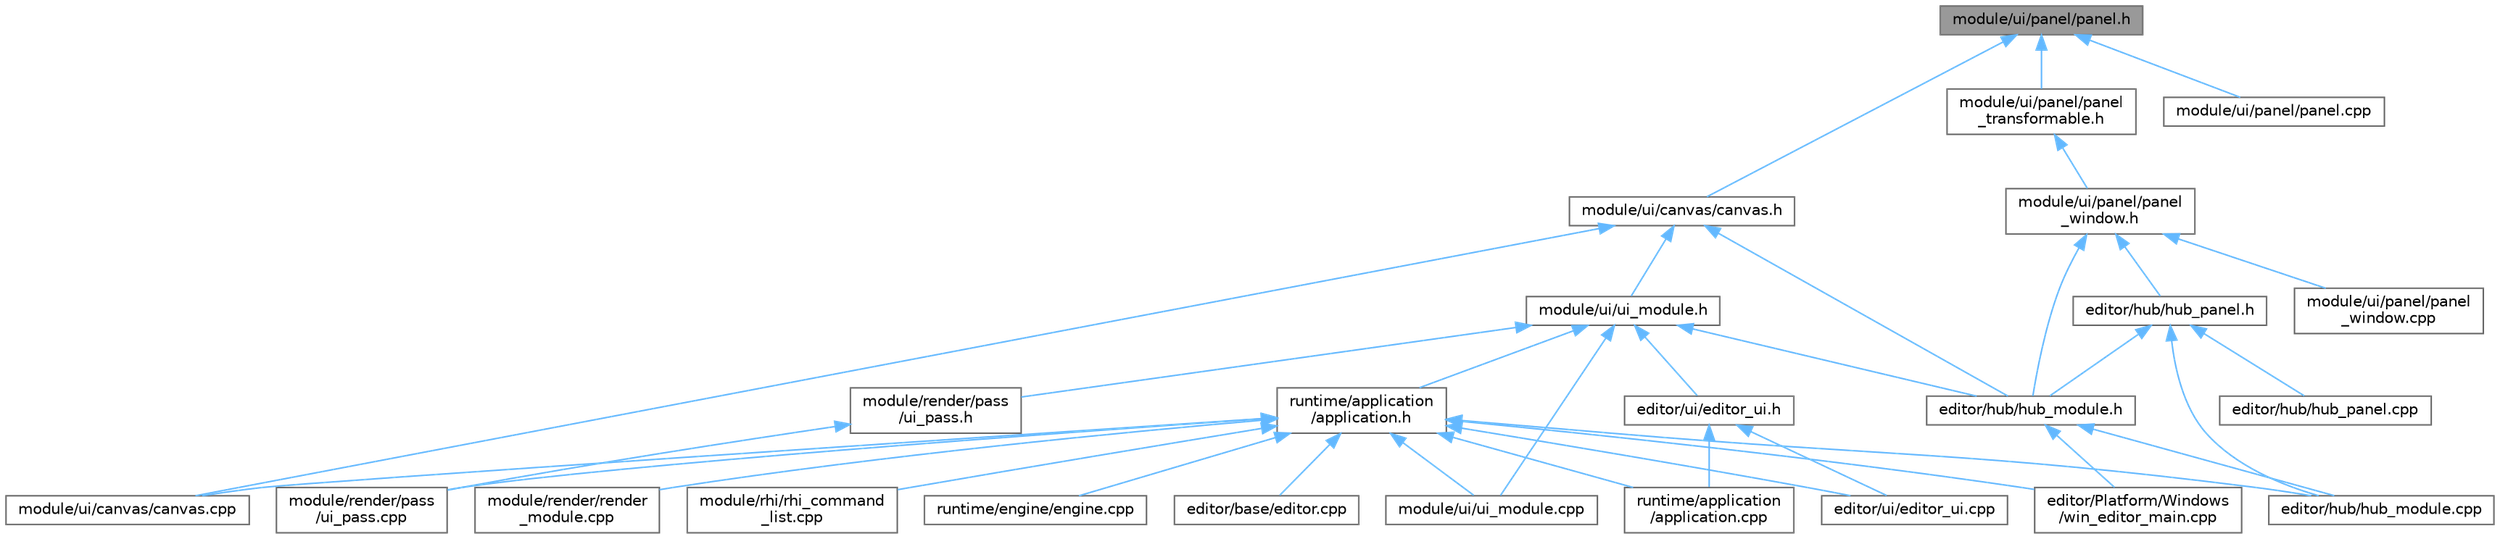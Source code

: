 digraph "module/ui/panel/panel.h"
{
 // LATEX_PDF_SIZE
  bgcolor="transparent";
  edge [fontname=Helvetica,fontsize=10,labelfontname=Helvetica,labelfontsize=10];
  node [fontname=Helvetica,fontsize=10,shape=box,height=0.2,width=0.4];
  Node1 [id="Node000001",label="module/ui/panel/panel.h",height=0.2,width=0.4,color="gray40", fillcolor="grey60", style="filled", fontcolor="black",tooltip=" "];
  Node1 -> Node2 [id="edge35_Node000001_Node000002",dir="back",color="steelblue1",style="solid",tooltip=" "];
  Node2 [id="Node000002",label="module/ui/canvas/canvas.h",height=0.2,width=0.4,color="grey40", fillcolor="white", style="filled",URL="$canvas_8h.html",tooltip=" "];
  Node2 -> Node3 [id="edge36_Node000002_Node000003",dir="back",color="steelblue1",style="solid",tooltip=" "];
  Node3 [id="Node000003",label="editor/hub/hub_module.h",height=0.2,width=0.4,color="grey40", fillcolor="white", style="filled",URL="$hub__module_8h.html",tooltip=" "];
  Node3 -> Node4 [id="edge37_Node000003_Node000004",dir="back",color="steelblue1",style="solid",tooltip=" "];
  Node4 [id="Node000004",label="editor/Platform/Windows\l/win_editor_main.cpp",height=0.2,width=0.4,color="grey40", fillcolor="white", style="filled",URL="$win__editor__main_8cpp.html",tooltip=" "];
  Node3 -> Node5 [id="edge38_Node000003_Node000005",dir="back",color="steelblue1",style="solid",tooltip=" "];
  Node5 [id="Node000005",label="editor/hub/hub_module.cpp",height=0.2,width=0.4,color="grey40", fillcolor="white", style="filled",URL="$hub__module_8cpp.html",tooltip=" "];
  Node2 -> Node6 [id="edge39_Node000002_Node000006",dir="back",color="steelblue1",style="solid",tooltip=" "];
  Node6 [id="Node000006",label="module/ui/canvas/canvas.cpp",height=0.2,width=0.4,color="grey40", fillcolor="white", style="filled",URL="$canvas_8cpp.html",tooltip=" "];
  Node2 -> Node7 [id="edge40_Node000002_Node000007",dir="back",color="steelblue1",style="solid",tooltip=" "];
  Node7 [id="Node000007",label="module/ui/ui_module.h",height=0.2,width=0.4,color="grey40", fillcolor="white", style="filled",URL="$ui__module_8h.html",tooltip=" "];
  Node7 -> Node3 [id="edge41_Node000007_Node000003",dir="back",color="steelblue1",style="solid",tooltip=" "];
  Node7 -> Node8 [id="edge42_Node000007_Node000008",dir="back",color="steelblue1",style="solid",tooltip=" "];
  Node8 [id="Node000008",label="editor/ui/editor_ui.h",height=0.2,width=0.4,color="grey40", fillcolor="white", style="filled",URL="$editor__ui_8h.html",tooltip=" "];
  Node8 -> Node9 [id="edge43_Node000008_Node000009",dir="back",color="steelblue1",style="solid",tooltip=" "];
  Node9 [id="Node000009",label="editor/ui/editor_ui.cpp",height=0.2,width=0.4,color="grey40", fillcolor="white", style="filled",URL="$editor__ui_8cpp.html",tooltip=" "];
  Node8 -> Node10 [id="edge44_Node000008_Node000010",dir="back",color="steelblue1",style="solid",tooltip=" "];
  Node10 [id="Node000010",label="runtime/application\l/application.cpp",height=0.2,width=0.4,color="grey40", fillcolor="white", style="filled",URL="$application_8cpp.html",tooltip=" "];
  Node7 -> Node11 [id="edge45_Node000007_Node000011",dir="back",color="steelblue1",style="solid",tooltip=" "];
  Node11 [id="Node000011",label="module/render/pass\l/ui_pass.h",height=0.2,width=0.4,color="grey40", fillcolor="white", style="filled",URL="$ui__pass_8h.html",tooltip=" "];
  Node11 -> Node12 [id="edge46_Node000011_Node000012",dir="back",color="steelblue1",style="solid",tooltip=" "];
  Node12 [id="Node000012",label="module/render/pass\l/ui_pass.cpp",height=0.2,width=0.4,color="grey40", fillcolor="white", style="filled",URL="$ui__pass_8cpp.html",tooltip=" "];
  Node7 -> Node13 [id="edge47_Node000007_Node000013",dir="back",color="steelblue1",style="solid",tooltip=" "];
  Node13 [id="Node000013",label="module/ui/ui_module.cpp",height=0.2,width=0.4,color="grey40", fillcolor="white", style="filled",URL="$ui__module_8cpp.html",tooltip=" "];
  Node7 -> Node14 [id="edge48_Node000007_Node000014",dir="back",color="steelblue1",style="solid",tooltip=" "];
  Node14 [id="Node000014",label="runtime/application\l/application.h",height=0.2,width=0.4,color="grey40", fillcolor="white", style="filled",URL="$application_8h.html",tooltip=" "];
  Node14 -> Node4 [id="edge49_Node000014_Node000004",dir="back",color="steelblue1",style="solid",tooltip=" "];
  Node14 -> Node15 [id="edge50_Node000014_Node000015",dir="back",color="steelblue1",style="solid",tooltip=" "];
  Node15 [id="Node000015",label="editor/base/editor.cpp",height=0.2,width=0.4,color="grey40", fillcolor="white", style="filled",URL="$editor_8cpp.html",tooltip=" "];
  Node14 -> Node5 [id="edge51_Node000014_Node000005",dir="back",color="steelblue1",style="solid",tooltip=" "];
  Node14 -> Node9 [id="edge52_Node000014_Node000009",dir="back",color="steelblue1",style="solid",tooltip=" "];
  Node14 -> Node12 [id="edge53_Node000014_Node000012",dir="back",color="steelblue1",style="solid",tooltip=" "];
  Node14 -> Node16 [id="edge54_Node000014_Node000016",dir="back",color="steelblue1",style="solid",tooltip=" "];
  Node16 [id="Node000016",label="module/render/render\l_module.cpp",height=0.2,width=0.4,color="grey40", fillcolor="white", style="filled",URL="$render__module_8cpp.html",tooltip=" "];
  Node14 -> Node17 [id="edge55_Node000014_Node000017",dir="back",color="steelblue1",style="solid",tooltip=" "];
  Node17 [id="Node000017",label="module/rhi/rhi_command\l_list.cpp",height=0.2,width=0.4,color="grey40", fillcolor="white", style="filled",URL="$rhi__command__list_8cpp.html",tooltip=" "];
  Node14 -> Node6 [id="edge56_Node000014_Node000006",dir="back",color="steelblue1",style="solid",tooltip=" "];
  Node14 -> Node13 [id="edge57_Node000014_Node000013",dir="back",color="steelblue1",style="solid",tooltip=" "];
  Node14 -> Node10 [id="edge58_Node000014_Node000010",dir="back",color="steelblue1",style="solid",tooltip=" "];
  Node14 -> Node18 [id="edge59_Node000014_Node000018",dir="back",color="steelblue1",style="solid",tooltip=" "];
  Node18 [id="Node000018",label="runtime/engine/engine.cpp",height=0.2,width=0.4,color="grey40", fillcolor="white", style="filled",URL="$engine_8cpp.html",tooltip=" "];
  Node1 -> Node19 [id="edge60_Node000001_Node000019",dir="back",color="steelblue1",style="solid",tooltip=" "];
  Node19 [id="Node000019",label="module/ui/panel/panel.cpp",height=0.2,width=0.4,color="grey40", fillcolor="white", style="filled",URL="$panel_8cpp.html",tooltip=" "];
  Node1 -> Node20 [id="edge61_Node000001_Node000020",dir="back",color="steelblue1",style="solid",tooltip=" "];
  Node20 [id="Node000020",label="module/ui/panel/panel\l_transformable.h",height=0.2,width=0.4,color="grey40", fillcolor="white", style="filled",URL="$panel__transformable_8h.html",tooltip=" "];
  Node20 -> Node21 [id="edge62_Node000020_Node000021",dir="back",color="steelblue1",style="solid",tooltip=" "];
  Node21 [id="Node000021",label="module/ui/panel/panel\l_window.h",height=0.2,width=0.4,color="grey40", fillcolor="white", style="filled",URL="$panel__window_8h.html",tooltip=" "];
  Node21 -> Node3 [id="edge63_Node000021_Node000003",dir="back",color="steelblue1",style="solid",tooltip=" "];
  Node21 -> Node22 [id="edge64_Node000021_Node000022",dir="back",color="steelblue1",style="solid",tooltip=" "];
  Node22 [id="Node000022",label="editor/hub/hub_panel.h",height=0.2,width=0.4,color="grey40", fillcolor="white", style="filled",URL="$hub__panel_8h.html",tooltip=" "];
  Node22 -> Node5 [id="edge65_Node000022_Node000005",dir="back",color="steelblue1",style="solid",tooltip=" "];
  Node22 -> Node3 [id="edge66_Node000022_Node000003",dir="back",color="steelblue1",style="solid",tooltip=" "];
  Node22 -> Node23 [id="edge67_Node000022_Node000023",dir="back",color="steelblue1",style="solid",tooltip=" "];
  Node23 [id="Node000023",label="editor/hub/hub_panel.cpp",height=0.2,width=0.4,color="grey40", fillcolor="white", style="filled",URL="$hub__panel_8cpp.html",tooltip=" "];
  Node21 -> Node24 [id="edge68_Node000021_Node000024",dir="back",color="steelblue1",style="solid",tooltip=" "];
  Node24 [id="Node000024",label="module/ui/panel/panel\l_window.cpp",height=0.2,width=0.4,color="grey40", fillcolor="white", style="filled",URL="$panel__window_8cpp.html",tooltip=" "];
}
